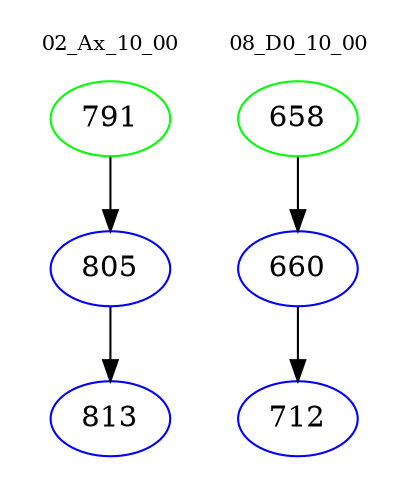 digraph{
subgraph cluster_0 {
color = white
label = "02_Ax_10_00";
fontsize=10;
T0_791 [label="791", color="green"]
T0_791 -> T0_805 [color="black"]
T0_805 [label="805", color="blue"]
T0_805 -> T0_813 [color="black"]
T0_813 [label="813", color="blue"]
}
subgraph cluster_1 {
color = white
label = "08_D0_10_00";
fontsize=10;
T1_658 [label="658", color="green"]
T1_658 -> T1_660 [color="black"]
T1_660 [label="660", color="blue"]
T1_660 -> T1_712 [color="black"]
T1_712 [label="712", color="blue"]
}
}
